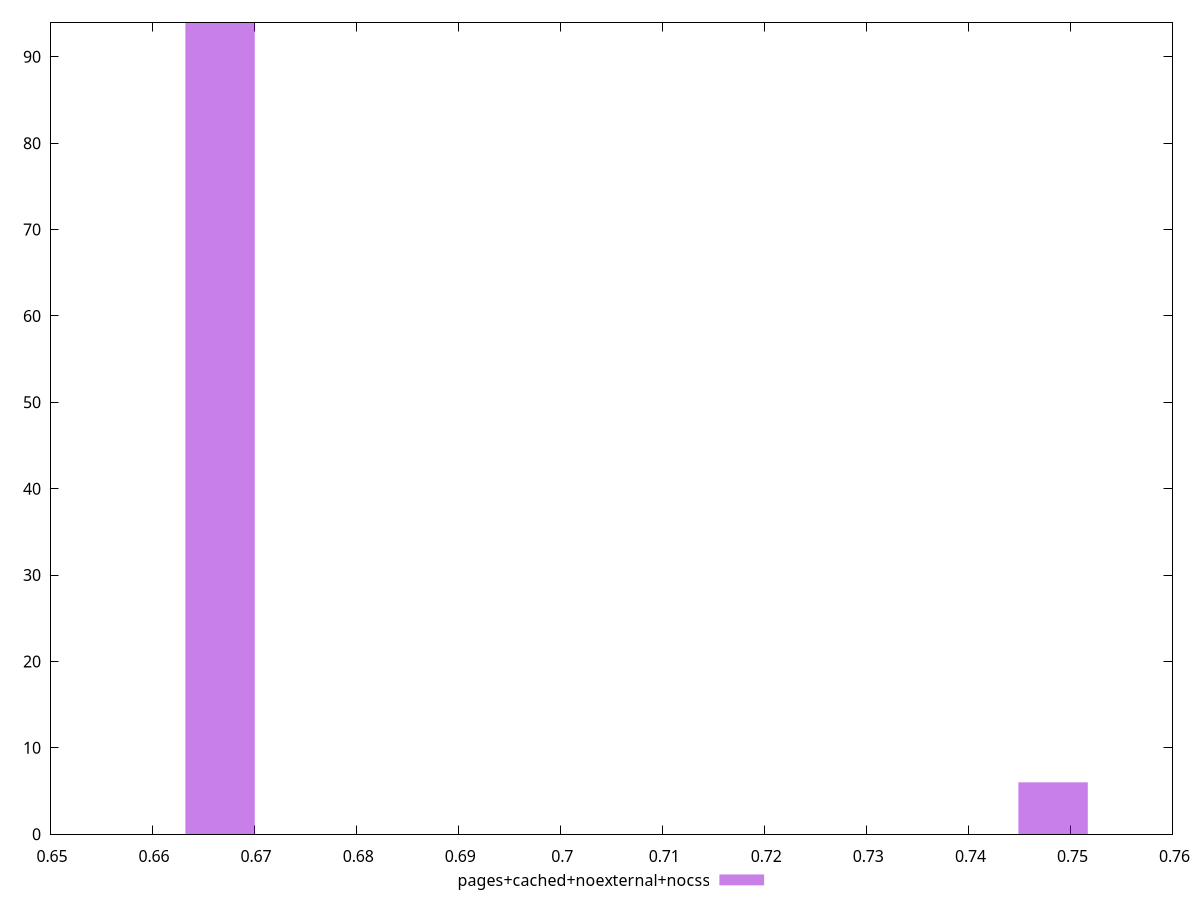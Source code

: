 $_pagesCachedNoexternalNocss <<EOF
0.6666664206427918 94
0.7482990435786439 6
EOF
set key outside below
set terminal pngcairo
set output "report_00005_2020-11-02T22-26-11.212Z/uses-text-compression/pages+cached+noexternal+nocss//hist.png"
set yrange [0:94]
set boxwidth 0.006802718577987672
set style fill transparent solid 0.5 noborder
plot $_pagesCachedNoexternalNocss title "pages+cached+noexternal+nocss" with boxes ,